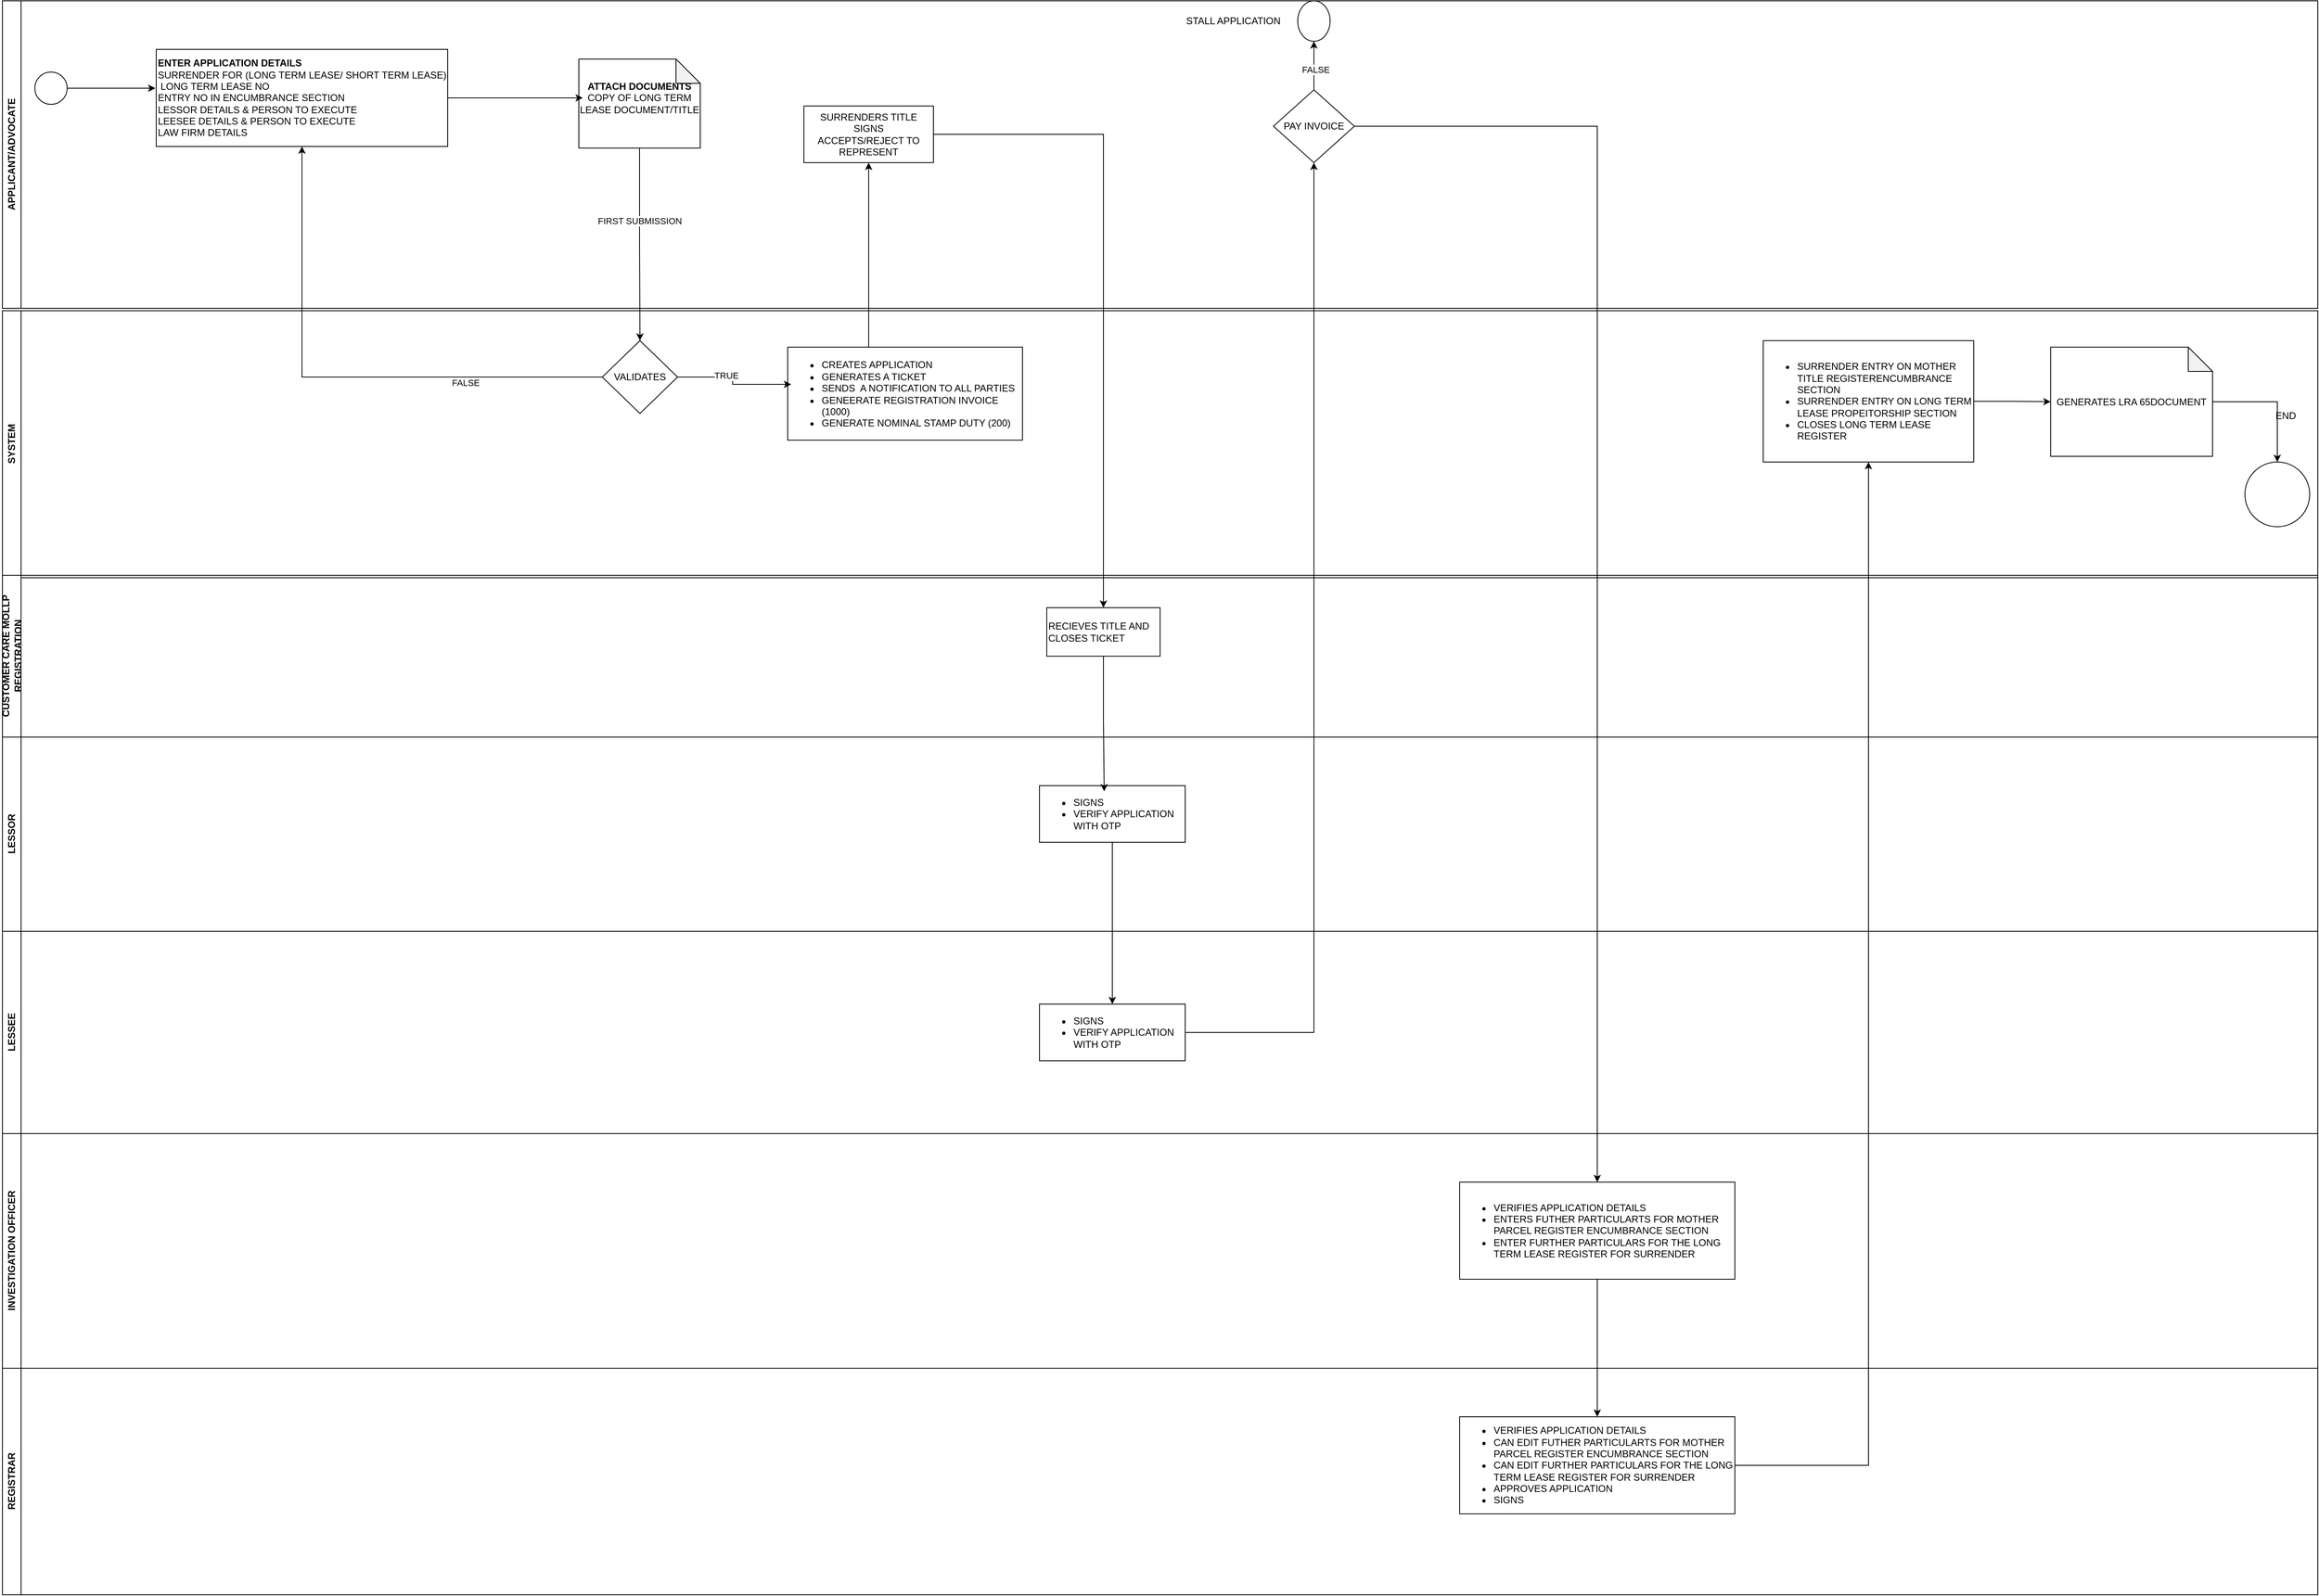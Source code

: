 <mxfile version="24.7.0" type="github">
  <diagram name="Page-1" id="nYntPhTQ5A7PXsksXVxJ">
    <mxGraphModel dx="1434" dy="1838" grid="1" gridSize="10" guides="1" tooltips="1" connect="1" arrows="1" fold="1" page="1" pageScale="1" pageWidth="850" pageHeight="1100" math="0" shadow="0">
      <root>
        <mxCell id="0" />
        <mxCell id="1" parent="0" />
        <mxCell id="MSIazD8B7K0sOCGPG6gF-1" value="APPLICANT/ADVOCATE" style="swimlane;horizontal=0;whiteSpace=wrap;html=1;" vertex="1" parent="1">
          <mxGeometry x="80" y="-10" width="2860" height="380" as="geometry" />
        </mxCell>
        <mxCell id="MSIazD8B7K0sOCGPG6gF-4" value="&lt;b&gt;ENTER APPLICATION DETAILS&lt;/b&gt;&lt;div&gt;SURRENDER FOR (LONG TERM LEASE/ SHORT TERM LEASE)&lt;br&gt;&lt;div&gt;&amp;nbsp;LONG TERM LEASE NO&lt;/div&gt;&lt;div&gt;ENTRY NO IN ENCUMBRANCE SECTION&lt;/div&gt;&lt;div&gt;LESSOR DETAILS &amp;amp; PERSON TO EXECUTE&lt;/div&gt;&lt;div&gt;LEESEE DETAILS &amp;amp; PERSON TO EXECUTE&lt;/div&gt;&lt;div&gt;LAW FIRM DETAILS&lt;/div&gt;&lt;/div&gt;" style="whiteSpace=wrap;html=1;align=left;" vertex="1" parent="MSIazD8B7K0sOCGPG6gF-1">
          <mxGeometry x="190" y="60" width="360" height="120" as="geometry" />
        </mxCell>
        <mxCell id="MSIazD8B7K0sOCGPG6gF-5" value="" style="ellipse;whiteSpace=wrap;html=1;" vertex="1" parent="MSIazD8B7K0sOCGPG6gF-1">
          <mxGeometry x="40" y="88" width="40" height="40" as="geometry" />
        </mxCell>
        <mxCell id="MSIazD8B7K0sOCGPG6gF-6" style="edgeStyle=orthogonalEdgeStyle;rounded=0;orthogonalLoop=1;jettySize=auto;html=1;entryX=-0.003;entryY=0.4;entryDx=0;entryDy=0;entryPerimeter=0;" edge="1" parent="MSIazD8B7K0sOCGPG6gF-1" source="MSIazD8B7K0sOCGPG6gF-5" target="MSIazD8B7K0sOCGPG6gF-4">
          <mxGeometry relative="1" as="geometry" />
        </mxCell>
        <mxCell id="MSIazD8B7K0sOCGPG6gF-7" value="&lt;b&gt;ATTACH DOCUMENTS&lt;/b&gt;&lt;div&gt;COPY OF LONG TERM LEASE DOCUMENT/TITLE&lt;/div&gt;&lt;div&gt;&lt;br&gt;&lt;/div&gt;" style="shape=note;whiteSpace=wrap;html=1;backgroundOutline=1;darkOpacity=0.05;" vertex="1" parent="MSIazD8B7K0sOCGPG6gF-1">
          <mxGeometry x="712" y="72" width="150" height="110" as="geometry" />
        </mxCell>
        <mxCell id="MSIazD8B7K0sOCGPG6gF-8" style="edgeStyle=orthogonalEdgeStyle;rounded=0;orthogonalLoop=1;jettySize=auto;html=1;entryX=0.033;entryY=0.436;entryDx=0;entryDy=0;entryPerimeter=0;" edge="1" parent="MSIazD8B7K0sOCGPG6gF-1" source="MSIazD8B7K0sOCGPG6gF-4" target="MSIazD8B7K0sOCGPG6gF-7">
          <mxGeometry relative="1" as="geometry" />
        </mxCell>
        <mxCell id="MSIazD8B7K0sOCGPG6gF-29" value="" style="ellipse;whiteSpace=wrap;html=1;" vertex="1" parent="MSIazD8B7K0sOCGPG6gF-1">
          <mxGeometry x="1600" width="40" height="50" as="geometry" />
        </mxCell>
        <mxCell id="MSIazD8B7K0sOCGPG6gF-33" value="STALL APPLICATION" style="text;html=1;align=center;verticalAlign=middle;resizable=0;points=[];autosize=1;strokeColor=none;fillColor=none;" vertex="1" parent="MSIazD8B7K0sOCGPG6gF-1">
          <mxGeometry x="1450" y="10" width="140" height="30" as="geometry" />
        </mxCell>
        <mxCell id="MSIazD8B7K0sOCGPG6gF-2" value="SYSTEM" style="swimlane;horizontal=0;whiteSpace=wrap;html=1;" vertex="1" parent="1">
          <mxGeometry x="80" y="373" width="2860" height="330" as="geometry" />
        </mxCell>
        <mxCell id="MSIazD8B7K0sOCGPG6gF-15" value="&lt;ul&gt;&lt;li&gt;CREATES APPLICATION&lt;/li&gt;&lt;li&gt;GENERATES A TICKET&lt;/li&gt;&lt;li&gt;SENDS&amp;nbsp; A NOTIFICATION TO ALL PARTIES&lt;/li&gt;&lt;li&gt;GENEERATE REGISTRATION INVOICE (1000)&lt;/li&gt;&lt;li&gt;GENERATE NOMINAL STAMP DUTY (200)&lt;/li&gt;&lt;/ul&gt;" style="whiteSpace=wrap;html=1;align=left;" vertex="1" parent="MSIazD8B7K0sOCGPG6gF-2">
          <mxGeometry x="970" y="45" width="290" height="115" as="geometry" />
        </mxCell>
        <mxCell id="MSIazD8B7K0sOCGPG6gF-47" style="edgeStyle=orthogonalEdgeStyle;rounded=0;orthogonalLoop=1;jettySize=auto;html=1;entryX=0.5;entryY=0;entryDx=0;entryDy=0;" edge="1" parent="MSIazD8B7K0sOCGPG6gF-2" source="MSIazD8B7K0sOCGPG6gF-42" target="MSIazD8B7K0sOCGPG6gF-44">
          <mxGeometry relative="1" as="geometry" />
        </mxCell>
        <mxCell id="MSIazD8B7K0sOCGPG6gF-42" value="GENERATES LRA 65DOCUMENT" style="shape=note;whiteSpace=wrap;html=1;backgroundOutline=1;darkOpacity=0.05;" vertex="1" parent="MSIazD8B7K0sOCGPG6gF-2">
          <mxGeometry x="2530" y="45" width="200" height="135" as="geometry" />
        </mxCell>
        <mxCell id="MSIazD8B7K0sOCGPG6gF-44" value="" style="ellipse;whiteSpace=wrap;html=1;" vertex="1" parent="MSIazD8B7K0sOCGPG6gF-2">
          <mxGeometry x="2770" y="187" width="80" height="80" as="geometry" />
        </mxCell>
        <mxCell id="MSIazD8B7K0sOCGPG6gF-3" value="CUSTOMER CARE MOLLP REGISTRATION" style="swimlane;horizontal=0;whiteSpace=wrap;html=1;" vertex="1" parent="1">
          <mxGeometry x="80" y="700" width="2860" height="200" as="geometry" />
        </mxCell>
        <mxCell id="MSIazD8B7K0sOCGPG6gF-13" style="edgeStyle=orthogonalEdgeStyle;rounded=0;orthogonalLoop=1;jettySize=auto;html=1;entryX=0.5;entryY=1;entryDx=0;entryDy=0;" edge="1" parent="1" source="MSIazD8B7K0sOCGPG6gF-10" target="MSIazD8B7K0sOCGPG6gF-4">
          <mxGeometry relative="1" as="geometry" />
        </mxCell>
        <mxCell id="MSIazD8B7K0sOCGPG6gF-14" value="FALSE" style="edgeLabel;html=1;align=center;verticalAlign=middle;resizable=0;points=[];" vertex="1" connectable="0" parent="MSIazD8B7K0sOCGPG6gF-13">
          <mxGeometry x="-0.483" y="7" relative="1" as="geometry">
            <mxPoint as="offset" />
          </mxGeometry>
        </mxCell>
        <mxCell id="MSIazD8B7K0sOCGPG6gF-10" value="VALIDATES" style="rhombus;whiteSpace=wrap;html=1;" vertex="1" parent="1">
          <mxGeometry x="821" y="410" width="93" height="90" as="geometry" />
        </mxCell>
        <mxCell id="MSIazD8B7K0sOCGPG6gF-11" style="edgeStyle=orthogonalEdgeStyle;rounded=0;orthogonalLoop=1;jettySize=auto;html=1;entryX=0.5;entryY=0;entryDx=0;entryDy=0;" edge="1" parent="1" source="MSIazD8B7K0sOCGPG6gF-7" target="MSIazD8B7K0sOCGPG6gF-10">
          <mxGeometry relative="1" as="geometry" />
        </mxCell>
        <mxCell id="MSIazD8B7K0sOCGPG6gF-12" value="FIRST SUBMISSION" style="edgeLabel;html=1;align=center;verticalAlign=middle;resizable=0;points=[];" vertex="1" connectable="0" parent="MSIazD8B7K0sOCGPG6gF-11">
          <mxGeometry x="-0.247" relative="1" as="geometry">
            <mxPoint as="offset" />
          </mxGeometry>
        </mxCell>
        <mxCell id="MSIazD8B7K0sOCGPG6gF-16" style="edgeStyle=orthogonalEdgeStyle;rounded=0;orthogonalLoop=1;jettySize=auto;html=1;entryX=0.015;entryY=0.4;entryDx=0;entryDy=0;entryPerimeter=0;" edge="1" parent="1" source="MSIazD8B7K0sOCGPG6gF-10" target="MSIazD8B7K0sOCGPG6gF-15">
          <mxGeometry relative="1" as="geometry" />
        </mxCell>
        <mxCell id="MSIazD8B7K0sOCGPG6gF-17" value="TRUE" style="edgeLabel;html=1;align=center;verticalAlign=middle;resizable=0;points=[];" vertex="1" connectable="0" parent="MSIazD8B7K0sOCGPG6gF-16">
          <mxGeometry x="-0.194" y="2" relative="1" as="geometry">
            <mxPoint as="offset" />
          </mxGeometry>
        </mxCell>
        <mxCell id="MSIazD8B7K0sOCGPG6gF-21" style="edgeStyle=orthogonalEdgeStyle;rounded=0;orthogonalLoop=1;jettySize=auto;html=1;entryX=0.5;entryY=0;entryDx=0;entryDy=0;" edge="1" parent="1" source="MSIazD8B7K0sOCGPG6gF-18" target="MSIazD8B7K0sOCGPG6gF-20">
          <mxGeometry relative="1" as="geometry" />
        </mxCell>
        <mxCell id="MSIazD8B7K0sOCGPG6gF-18" value="SURRENDERS TITLE&lt;div&gt;SIGNS&lt;/div&gt;&lt;div&gt;ACCEPTS/REJECT TO REPRESENT&lt;/div&gt;" style="whiteSpace=wrap;html=1;" vertex="1" parent="1">
          <mxGeometry x="1070" y="120" width="160" height="70" as="geometry" />
        </mxCell>
        <mxCell id="MSIazD8B7K0sOCGPG6gF-19" style="edgeStyle=orthogonalEdgeStyle;rounded=0;orthogonalLoop=1;jettySize=auto;html=1;entryX=0.5;entryY=1;entryDx=0;entryDy=0;" edge="1" parent="1" source="MSIazD8B7K0sOCGPG6gF-15" target="MSIazD8B7K0sOCGPG6gF-18">
          <mxGeometry relative="1" as="geometry">
            <Array as="points">
              <mxPoint x="1150" y="380" />
              <mxPoint x="1150" y="380" />
            </Array>
          </mxGeometry>
        </mxCell>
        <mxCell id="MSIazD8B7K0sOCGPG6gF-20" value="RECIEVES TITLE AND CLOSES TICKET" style="whiteSpace=wrap;html=1;align=left;" vertex="1" parent="1">
          <mxGeometry x="1370" y="740" width="140" height="60" as="geometry" />
        </mxCell>
        <mxCell id="MSIazD8B7K0sOCGPG6gF-22" value="LESSOR" style="swimlane;horizontal=0;whiteSpace=wrap;html=1;" vertex="1" parent="1">
          <mxGeometry x="80" y="900" width="2860" height="240" as="geometry" />
        </mxCell>
        <mxCell id="MSIazD8B7K0sOCGPG6gF-24" value="&lt;ul&gt;&lt;li&gt;SIGNS&lt;/li&gt;&lt;li&gt;VERIFY APPLICATION WITH OTP&lt;/li&gt;&lt;/ul&gt;" style="whiteSpace=wrap;html=1;align=left;" vertex="1" parent="MSIazD8B7K0sOCGPG6gF-22">
          <mxGeometry x="1281" y="60" width="180" height="70" as="geometry" />
        </mxCell>
        <mxCell id="MSIazD8B7K0sOCGPG6gF-23" value="LESSEE" style="swimlane;horizontal=0;whiteSpace=wrap;html=1;" vertex="1" parent="1">
          <mxGeometry x="80" y="1140" width="2860" height="250" as="geometry" />
        </mxCell>
        <mxCell id="MSIazD8B7K0sOCGPG6gF-25" value="&lt;ul&gt;&lt;li&gt;SIGNS&lt;/li&gt;&lt;li&gt;VERIFY APPLICATION WITH OTP&lt;/li&gt;&lt;/ul&gt;" style="whiteSpace=wrap;html=1;align=left;" vertex="1" parent="MSIazD8B7K0sOCGPG6gF-23">
          <mxGeometry x="1281" y="90" width="180" height="70" as="geometry" />
        </mxCell>
        <mxCell id="MSIazD8B7K0sOCGPG6gF-26" style="edgeStyle=orthogonalEdgeStyle;rounded=0;orthogonalLoop=1;jettySize=auto;html=1;entryX=0.444;entryY=0.1;entryDx=0;entryDy=0;entryPerimeter=0;" edge="1" parent="1" source="MSIazD8B7K0sOCGPG6gF-20" target="MSIazD8B7K0sOCGPG6gF-24">
          <mxGeometry relative="1" as="geometry" />
        </mxCell>
        <mxCell id="MSIazD8B7K0sOCGPG6gF-27" style="edgeStyle=orthogonalEdgeStyle;rounded=0;orthogonalLoop=1;jettySize=auto;html=1;entryX=0.5;entryY=0;entryDx=0;entryDy=0;" edge="1" parent="1" source="MSIazD8B7K0sOCGPG6gF-24" target="MSIazD8B7K0sOCGPG6gF-25">
          <mxGeometry relative="1" as="geometry" />
        </mxCell>
        <mxCell id="MSIazD8B7K0sOCGPG6gF-31" value="" style="edgeStyle=orthogonalEdgeStyle;rounded=0;orthogonalLoop=1;jettySize=auto;html=1;" edge="1" parent="1" source="MSIazD8B7K0sOCGPG6gF-28" target="MSIazD8B7K0sOCGPG6gF-29">
          <mxGeometry relative="1" as="geometry" />
        </mxCell>
        <mxCell id="MSIazD8B7K0sOCGPG6gF-32" value="FALSE" style="edgeLabel;html=1;align=center;verticalAlign=middle;resizable=0;points=[];" vertex="1" connectable="0" parent="MSIazD8B7K0sOCGPG6gF-31">
          <mxGeometry x="-0.167" y="-2" relative="1" as="geometry">
            <mxPoint as="offset" />
          </mxGeometry>
        </mxCell>
        <mxCell id="MSIazD8B7K0sOCGPG6gF-39" style="edgeStyle=orthogonalEdgeStyle;rounded=0;orthogonalLoop=1;jettySize=auto;html=1;entryX=0.5;entryY=0;entryDx=0;entryDy=0;" edge="1" parent="1" source="MSIazD8B7K0sOCGPG6gF-28" target="MSIazD8B7K0sOCGPG6gF-36">
          <mxGeometry relative="1" as="geometry" />
        </mxCell>
        <mxCell id="MSIazD8B7K0sOCGPG6gF-28" value="PAY INVOICE" style="rhombus;whiteSpace=wrap;html=1;" vertex="1" parent="1">
          <mxGeometry x="1650" y="100" width="100" height="90" as="geometry" />
        </mxCell>
        <mxCell id="MSIazD8B7K0sOCGPG6gF-34" style="edgeStyle=orthogonalEdgeStyle;rounded=0;orthogonalLoop=1;jettySize=auto;html=1;entryX=0.5;entryY=1;entryDx=0;entryDy=0;" edge="1" parent="1" source="MSIazD8B7K0sOCGPG6gF-25" target="MSIazD8B7K0sOCGPG6gF-28">
          <mxGeometry relative="1" as="geometry">
            <mxPoint x="1720" y="1000" as="targetPoint" />
          </mxGeometry>
        </mxCell>
        <mxCell id="MSIazD8B7K0sOCGPG6gF-35" value="INVESTIGATION OFFICER" style="swimlane;horizontal=0;whiteSpace=wrap;html=1;" vertex="1" parent="1">
          <mxGeometry x="80" y="1390" width="2860" height="290" as="geometry" />
        </mxCell>
        <mxCell id="MSIazD8B7K0sOCGPG6gF-40" style="edgeStyle=orthogonalEdgeStyle;rounded=0;orthogonalLoop=1;jettySize=auto;html=1;entryX=0.5;entryY=0;entryDx=0;entryDy=0;" edge="1" parent="1" source="MSIazD8B7K0sOCGPG6gF-36" target="MSIazD8B7K0sOCGPG6gF-38">
          <mxGeometry relative="1" as="geometry" />
        </mxCell>
        <mxCell id="MSIazD8B7K0sOCGPG6gF-36" value="&lt;ul&gt;&lt;li&gt;VERIFIES APPLICATION DETAILS&amp;nbsp;&lt;/li&gt;&lt;li&gt;ENTERS FUTHER PARTICULARTS FOR MOTHER PARCEL REGISTER ENCUMBRANCE SECTION&lt;/li&gt;&lt;li&gt;ENTER FURTHER PARTICULARS FOR THE LONG TERM LEASE REGISTER FOR SURRENDER&lt;/li&gt;&lt;/ul&gt;" style="whiteSpace=wrap;html=1;align=left;" vertex="1" parent="1">
          <mxGeometry x="1880" y="1450" width="340" height="120" as="geometry" />
        </mxCell>
        <mxCell id="MSIazD8B7K0sOCGPG6gF-37" value="REGISTRAR" style="swimlane;horizontal=0;whiteSpace=wrap;html=1;" vertex="1" parent="1">
          <mxGeometry x="80" y="1680" width="2860" height="280" as="geometry" />
        </mxCell>
        <mxCell id="MSIazD8B7K0sOCGPG6gF-38" value="&lt;ul&gt;&lt;li&gt;VERIFIES APPLICATION DETAILS&amp;nbsp;&lt;/li&gt;&lt;li&gt;CAN EDIT FUTHER PARTICULARTS FOR MOTHER PARCEL REGISTER ENCUMBRANCE SECTION&lt;/li&gt;&lt;li&gt;CAN EDIT FURTHER PARTICULARS FOR THE LONG TERM LEASE REGISTER FOR SURRENDER&lt;/li&gt;&lt;li&gt;APPROVES APPLICATION&lt;/li&gt;&lt;li&gt;SIGNS&lt;/li&gt;&lt;/ul&gt;" style="whiteSpace=wrap;html=1;align=left;" vertex="1" parent="MSIazD8B7K0sOCGPG6gF-37">
          <mxGeometry x="1800" y="60" width="340" height="120" as="geometry" />
        </mxCell>
        <mxCell id="MSIazD8B7K0sOCGPG6gF-45" value="" style="edgeStyle=orthogonalEdgeStyle;rounded=0;orthogonalLoop=1;jettySize=auto;html=1;" edge="1" parent="1" source="MSIazD8B7K0sOCGPG6gF-41" target="MSIazD8B7K0sOCGPG6gF-42">
          <mxGeometry relative="1" as="geometry" />
        </mxCell>
        <mxCell id="MSIazD8B7K0sOCGPG6gF-41" value="&lt;ul&gt;&lt;li&gt;SURRENDER ENTRY ON MOTHER TITLE REGISTERENCUMBRANCE SECTION&lt;/li&gt;&lt;li&gt;SURRENDER ENTRY ON LONG TERM LEASE PROPEITORSHIP SECTION&lt;/li&gt;&lt;li&gt;CLOSES LONG TERM LEASE REGISTER&amp;nbsp;&lt;/li&gt;&lt;/ul&gt;" style="whiteSpace=wrap;html=1;align=left;" vertex="1" parent="1">
          <mxGeometry x="2255" y="410" width="260" height="150" as="geometry" />
        </mxCell>
        <mxCell id="MSIazD8B7K0sOCGPG6gF-43" style="edgeStyle=orthogonalEdgeStyle;rounded=0;orthogonalLoop=1;jettySize=auto;html=1;entryX=0.5;entryY=1;entryDx=0;entryDy=0;" edge="1" parent="1" source="MSIazD8B7K0sOCGPG6gF-38" target="MSIazD8B7K0sOCGPG6gF-41">
          <mxGeometry relative="1" as="geometry" />
        </mxCell>
        <mxCell id="MSIazD8B7K0sOCGPG6gF-48" value="END" style="text;html=1;align=center;verticalAlign=middle;resizable=0;points=[];autosize=1;strokeColor=none;fillColor=none;" vertex="1" parent="1">
          <mxGeometry x="2875" y="488" width="50" height="30" as="geometry" />
        </mxCell>
      </root>
    </mxGraphModel>
  </diagram>
</mxfile>

